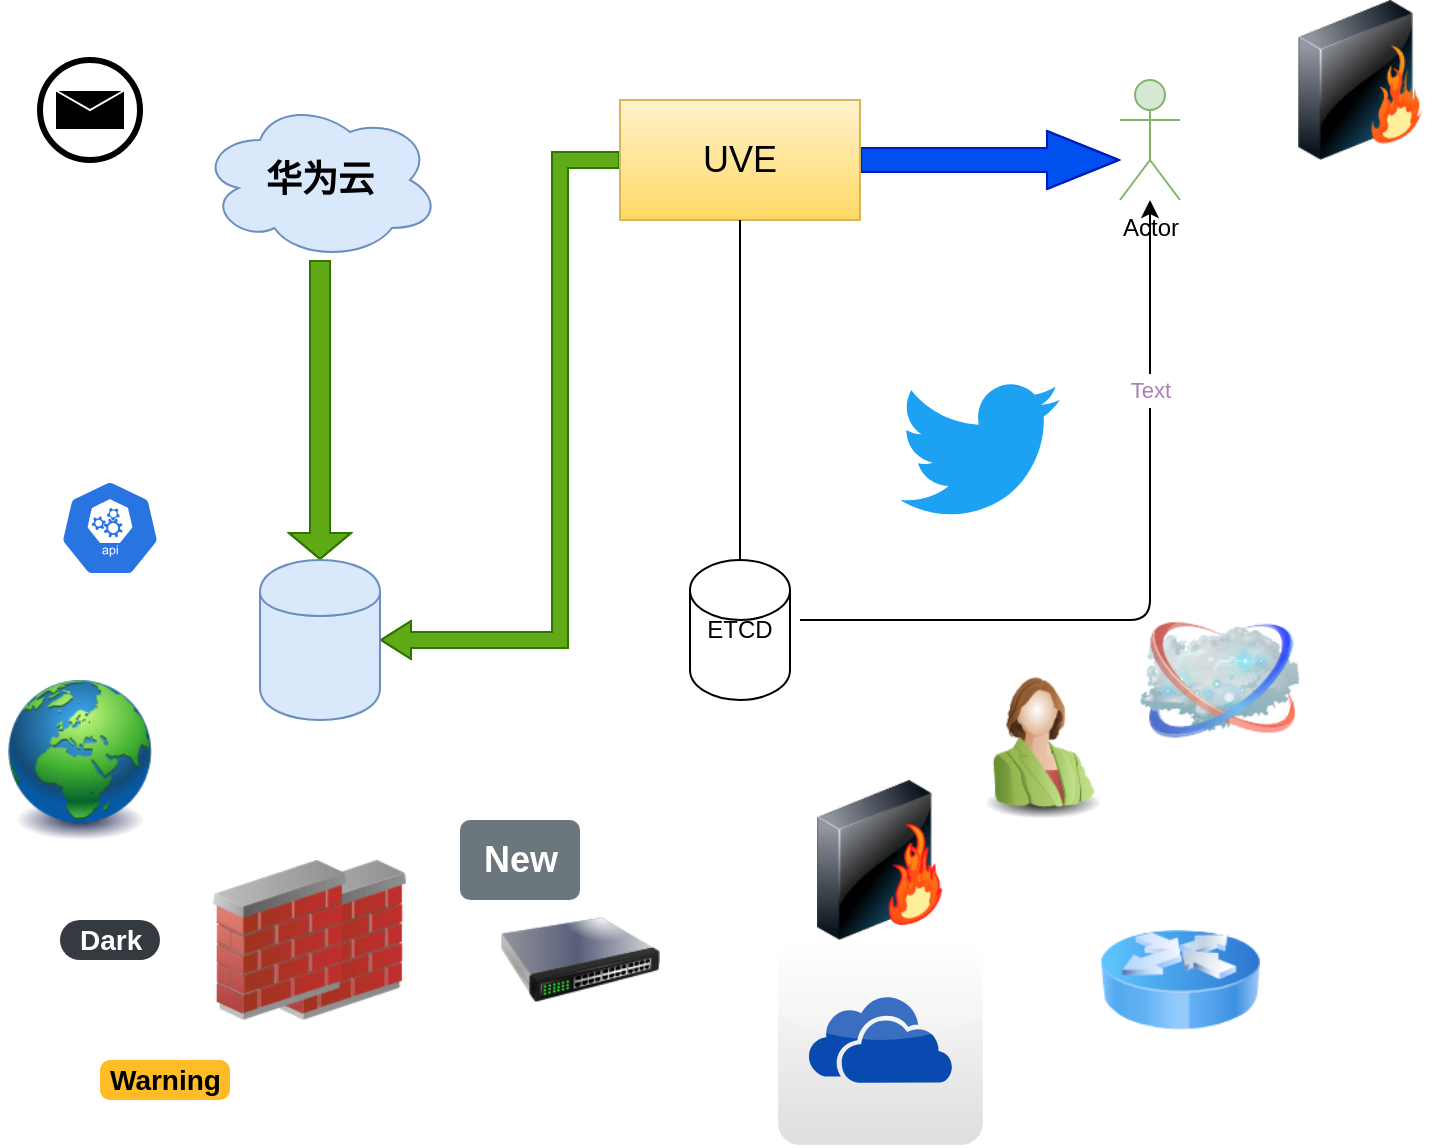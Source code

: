 <mxfile version="13.6.2" type="github" pages="2">
  <diagram id="deT0m9-18rEYpZOrqTmr" name="Page-1">
    <mxGraphModel dx="750" dy="521" grid="1" gridSize="10" guides="1" tooltips="1" connect="1" arrows="1" fold="1" page="1" pageScale="1" pageWidth="827" pageHeight="1169" math="0" shadow="0">
      <root>
        <mxCell id="0" />
        <mxCell id="1" parent="0" />
        <mxCell id="BcJTExptKbddHhEVcbfm-1" value="&lt;div&gt;&lt;span&gt;ETCD&lt;/span&gt;&lt;/div&gt;" style="shape=cylinder2;whiteSpace=wrap;html=1;boundedLbl=1;backgroundOutline=1;size=15;align=center;" parent="1" vertex="1">
          <mxGeometry x="375" y="330" width="50" height="70" as="geometry" />
        </mxCell>
        <mxCell id="BcJTExptKbddHhEVcbfm-11" value="" style="edgeStyle=elbowEdgeStyle;shape=flexArrow;rounded=0;orthogonalLoop=1;jettySize=auto;html=1;startSize=1;endSize=4.67;strokeWidth=1;entryX=1;entryY=0.5;entryDx=0;entryDy=0;width=8;fillColor=#60a917;strokeColor=#2D7600;endWidth=10;" parent="1" source="BcJTExptKbddHhEVcbfm-2" target="BcJTExptKbddHhEVcbfm-9" edge="1">
          <mxGeometry relative="1" as="geometry">
            <Array as="points">
              <mxPoint x="310" y="260" />
            </Array>
          </mxGeometry>
        </mxCell>
        <mxCell id="BcJTExptKbddHhEVcbfm-12" style="edgeStyle=elbowEdgeStyle;shape=flexArrow;rounded=0;orthogonalLoop=1;jettySize=auto;html=1;startSize=1;endSize=11.67;strokeWidth=1;endWidth=16;width=12;fillColor=#0050ef;strokeColor=#001DBC;" parent="1" source="BcJTExptKbddHhEVcbfm-2" edge="1">
          <mxGeometry relative="1" as="geometry">
            <mxPoint x="590" y="130" as="targetPoint" />
            <Array as="points">
              <mxPoint x="530" y="130" />
              <mxPoint x="530" y="180" />
            </Array>
          </mxGeometry>
        </mxCell>
        <mxCell id="BcJTExptKbddHhEVcbfm-2" value="&lt;font style=&quot;font-size: 18px&quot;&gt;UVE&lt;/font&gt;" style="rounded=0;whiteSpace=wrap;html=1;fillColor=#fff2cc;strokeColor=#d6b656;gradientColor=#ffd966;" parent="1" vertex="1">
          <mxGeometry x="340" y="100" width="120" height="60" as="geometry" />
        </mxCell>
        <mxCell id="BcJTExptKbddHhEVcbfm-10" value="" style="edgeStyle=elbowEdgeStyle;rounded=0;orthogonalLoop=1;jettySize=auto;html=1;shape=flexArrow;strokeWidth=1;fillColor=#60a917;strokeColor=#2D7600;endSize=4;startSize=1;" parent="1" source="BcJTExptKbddHhEVcbfm-3" target="BcJTExptKbddHhEVcbfm-9" edge="1">
          <mxGeometry relative="1" as="geometry" />
        </mxCell>
        <mxCell id="BcJTExptKbddHhEVcbfm-3" value="&lt;font style=&quot;font-size: 18px&quot;&gt;&lt;b&gt;华为云&lt;/b&gt;&lt;/font&gt;" style="ellipse;shape=cloud;whiteSpace=wrap;html=1;fillColor=#dae8fc;strokeColor=#6c8ebf;" parent="1" vertex="1">
          <mxGeometry x="130" y="100" width="120" height="80" as="geometry" />
        </mxCell>
        <mxCell id="BcJTExptKbddHhEVcbfm-4" value="Actor" style="shape=umlActor;verticalLabelPosition=bottom;verticalAlign=top;html=1;outlineConnect=0;fillColor=#d5e8d4;strokeColor=#82b366;" parent="1" vertex="1">
          <mxGeometry x="590" y="90" width="30" height="60" as="geometry" />
        </mxCell>
        <mxCell id="BcJTExptKbddHhEVcbfm-6" value="" style="endArrow=none;html=1;entryX=0.5;entryY=1;entryDx=0;entryDy=0;" parent="1" source="BcJTExptKbddHhEVcbfm-1" target="BcJTExptKbddHhEVcbfm-2" edge="1">
          <mxGeometry width="50" height="50" relative="1" as="geometry">
            <mxPoint x="360" y="280" as="sourcePoint" />
            <mxPoint x="410" y="230" as="targetPoint" />
          </mxGeometry>
        </mxCell>
        <mxCell id="BcJTExptKbddHhEVcbfm-9" value="" style="shape=cylinder;whiteSpace=wrap;html=1;boundedLbl=1;backgroundOutline=1;strokeColor=#6c8ebf;fillColor=#dae8fc;" parent="1" vertex="1">
          <mxGeometry x="160" y="330" width="60" height="80" as="geometry" />
        </mxCell>
        <mxCell id="BcJTExptKbddHhEVcbfm-13" value="" style="edgeStyle=segmentEdgeStyle;endArrow=classic;html=1;strokeWidth=1;jumpStyle=sharp;" parent="1" target="BcJTExptKbddHhEVcbfm-4" edge="1">
          <mxGeometry width="50" height="50" relative="1" as="geometry">
            <mxPoint x="430" y="360" as="sourcePoint" />
            <mxPoint x="475" y="260" as="targetPoint" />
            <Array as="points">
              <mxPoint x="605" y="360" />
            </Array>
          </mxGeometry>
        </mxCell>
        <mxCell id="BcJTExptKbddHhEVcbfm-14" value="&lt;font color=&quot;#a680b8&quot; style=&quot;line-height: 150%&quot;&gt;Text&lt;/font&gt;" style="edgeLabel;html=1;align=center;verticalAlign=middle;resizable=0;points=[];" parent="BcJTExptKbddHhEVcbfm-13" vertex="1" connectable="0">
          <mxGeometry x="0.506" relative="1" as="geometry">
            <mxPoint as="offset" />
          </mxGeometry>
        </mxCell>
        <mxCell id="BcJTExptKbddHhEVcbfm-15" value="" style="shape=mxgraph.bpmn.shape;html=1;verticalLabelPosition=bottom;labelBackgroundColor=#ffffff;verticalAlign=top;align=center;perimeter=ellipsePerimeter;outlineConnect=0;outline=end;symbol=message;" parent="1" vertex="1">
          <mxGeometry x="50" y="80" width="50" height="50" as="geometry" />
        </mxCell>
        <mxCell id="BcJTExptKbddHhEVcbfm-54" value="" style="html=1;dashed=0;whitespace=wrap;fillColor=#2875E2;strokeColor=#ffffff;points=[[0.005,0.63,0],[0.1,0.2,0],[0.9,0.2,0],[0.5,0,0],[0.995,0.63,0],[0.72,0.99,0],[0.5,1,0],[0.28,0.99,0]];shape=mxgraph.kubernetes.icon;prIcon=api" parent="1" vertex="1">
          <mxGeometry x="60" y="290" width="50" height="48" as="geometry" />
        </mxCell>
        <mxCell id="BcJTExptKbddHhEVcbfm-62" value="" style="image;html=1;image=img/lib/clip_art/networking/Firewall_128x128.png" parent="1" vertex="1">
          <mxGeometry x="670" y="50" width="80" height="80" as="geometry" />
        </mxCell>
        <mxCell id="BcJTExptKbddHhEVcbfm-63" value="" style="image;html=1;image=img/lib/clip_art/networking/Firewall-page1_128x128.png" parent="1" vertex="1">
          <mxGeometry x="430" y="440" width="80" height="80" as="geometry" />
        </mxCell>
        <mxCell id="BcJTExptKbddHhEVcbfm-65" value="" style="image;html=1;image=img/lib/clip_art/networking/Switch_128x128.png" parent="1" vertex="1">
          <mxGeometry x="280" y="490" width="80" height="80" as="geometry" />
        </mxCell>
        <mxCell id="BcJTExptKbddHhEVcbfm-66" value="" style="image;html=1;image=img/lib/clip_art/networking/Cloud_128x128.png" parent="1" vertex="1">
          <mxGeometry x="600" y="350" width="80" height="80" as="geometry" />
        </mxCell>
        <mxCell id="BcJTExptKbddHhEVcbfm-67" value="" style="image;html=1;image=img/lib/clip_art/networking/Router_Icon_128x128.png" parent="1" vertex="1">
          <mxGeometry x="580" y="500" width="80" height="80" as="geometry" />
        </mxCell>
        <mxCell id="BcJTExptKbddHhEVcbfm-68" value="" style="image;html=1;image=img/lib/clip_art/people/Suit_Woman_Green_128x128.png" parent="1" vertex="1">
          <mxGeometry x="510" y="380" width="80" height="80" as="geometry" />
        </mxCell>
        <mxCell id="BcJTExptKbddHhEVcbfm-69" value="" style="image;html=1;image=img/lib/clip_art/general/Earth_globe_128x128.png" parent="1" vertex="1">
          <mxGeometry x="30" y="390" width="80" height="80" as="geometry" />
        </mxCell>
        <mxCell id="BcJTExptKbddHhEVcbfm-72" value="Dark" style="rounded=1;whiteSpace=wrap;html=1;arcSize=50;strokeColor=none;strokeWidth=1;fillColor=#343A40;fontColor=#ffffff;whiteSpace=wrap;align=left;verticalAlign=middle;spacingLeft=0;fontStyle=1;fontSize=14;spacing=10;" parent="1" vertex="1">
          <mxGeometry x="60" y="510" width="50" height="20" as="geometry" />
        </mxCell>
        <mxCell id="BcJTExptKbddHhEVcbfm-73" value="New" style="html=1;shadow=0;dashed=0;shape=mxgraph.bootstrap.rrect;rSize=5;strokeColor=none;strokeWidth=1;fillColor=#6C767D;fontColor=#FFFFFF;whiteSpace=wrap;align=left;verticalAlign=middle;spacingLeft=10;fontStyle=1;fontSize=18;" parent="1" vertex="1">
          <mxGeometry x="260" y="460" width="60" height="40" as="geometry" />
        </mxCell>
        <mxCell id="BcJTExptKbddHhEVcbfm-74" value="Warning" style="html=1;shadow=0;dashed=0;shape=mxgraph.bootstrap.rrect;rSize=5;strokeColor=none;strokeWidth=1;fillColor=#FFBC26;fontColor=#000000;whiteSpace=wrap;align=left;verticalAlign=middle;spacingLeft=0;fontStyle=1;fontSize=14;spacing=5;" parent="1" vertex="1">
          <mxGeometry x="80" y="580" width="65" height="20" as="geometry" />
        </mxCell>
        <mxCell id="BcJTExptKbddHhEVcbfm-76" value="" style="dashed=0;outlineConnect=0;html=1;align=center;labelPosition=center;verticalLabelPosition=bottom;verticalAlign=top;shape=mxgraph.webicons.onedrive;gradientColor=#DFDEDE" parent="1" vertex="1">
          <mxGeometry x="419" y="520" width="102.4" height="102.4" as="geometry" />
        </mxCell>
        <mxCell id="BcJTExptKbddHhEVcbfm-77" value="" style="dashed=0;outlineConnect=0;html=1;align=center;labelPosition=center;verticalLabelPosition=bottom;verticalAlign=top;shape=mxgraph.weblogos.twitter;fillColor=#1DA1F2;strokeColor=none" parent="1" vertex="1">
          <mxGeometry x="480" y="240" width="80" height="70" as="geometry" />
        </mxCell>
        <mxCell id="BcJTExptKbddHhEVcbfm-78" value="" style="image;html=1;image=img/lib/clip_art/networking/Firewall_02_128x128.png" parent="1" vertex="1">
          <mxGeometry x="160" y="480" width="80" height="80" as="geometry" />
        </mxCell>
        <mxCell id="BcJTExptKbddHhEVcbfm-64" value="" style="image;html=1;image=img/lib/clip_art/networking/Firewall_02_128x128.png" parent="1" vertex="1">
          <mxGeometry x="130" y="480" width="80" height="80" as="geometry" />
        </mxCell>
      </root>
    </mxGraphModel>
  </diagram>
  <diagram id="y7ZdbsFU_zFN2hNzIEZy" name="Page-2">
    
    <mxGraphModel dx="750" dy="521" grid="1" gridSize="10" guides="1" tooltips="1" connect="1" arrows="1" fold="1" page="1" pageScale="1" pageWidth="827" pageHeight="1169" math="0" shadow="0">
      
      <root>
        
        <mxCell id="qSq4R8ttlVbLq-P4uQf9-0" />
        
        <mxCell id="qSq4R8ttlVbLq-P4uQf9-1" parent="qSq4R8ttlVbLq-P4uQf9-0" />
        
      </root>
      
    </mxGraphModel>
    
  </diagram>
</mxfile>
